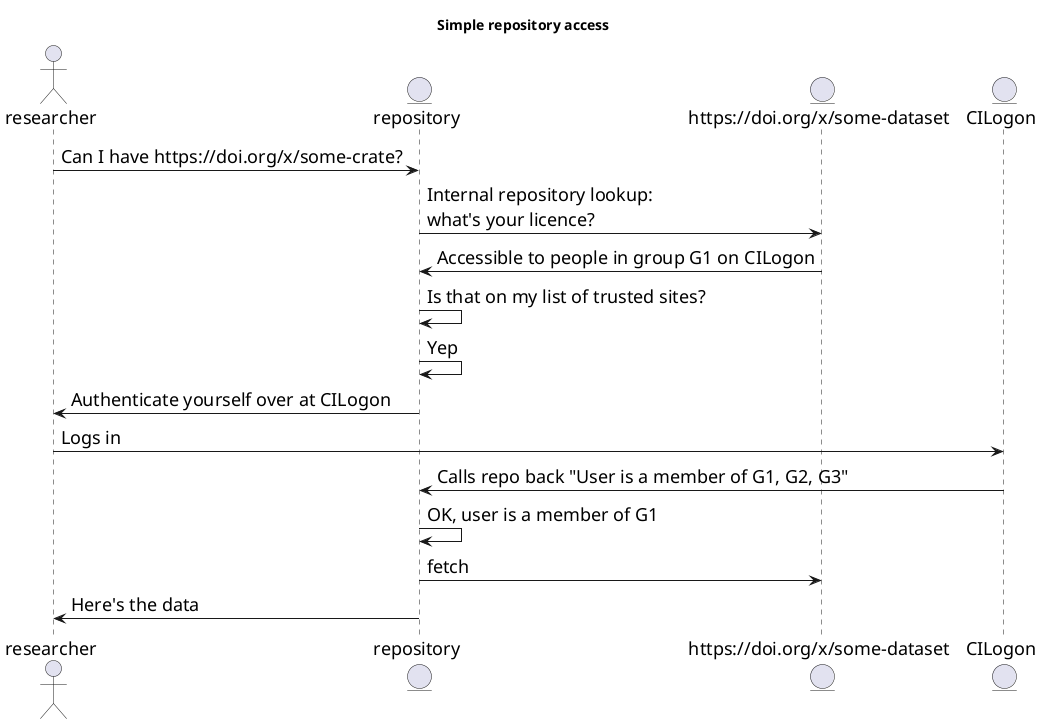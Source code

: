 
@startuml
skinparam defaultFontSize 18

title: Simple repository access 
actor       researcher     as res
entity    repository    as rep
entity "https://doi.org/x/some-dataset" as c
entity    "CILogon"    as ci

res -> rep : Can I have https://doi.org/x/some-crate?
rep -> c : Internal repository lookup:\nwhat's your licence?
c -> rep : Accessible to people in group G1 on CILogon 
rep -> rep : Is that on my list of trusted sites?
rep -> rep : Yep
rep -> res : Authenticate yourself over at CILogon
res -> ci : Logs in 
ci -> rep : Calls repo back "User is a member of G1, G2, G3"
rep -> rep : OK, user is a member of G1
rep -> c : fetch
rep -> res : Here's the data
@enduml
